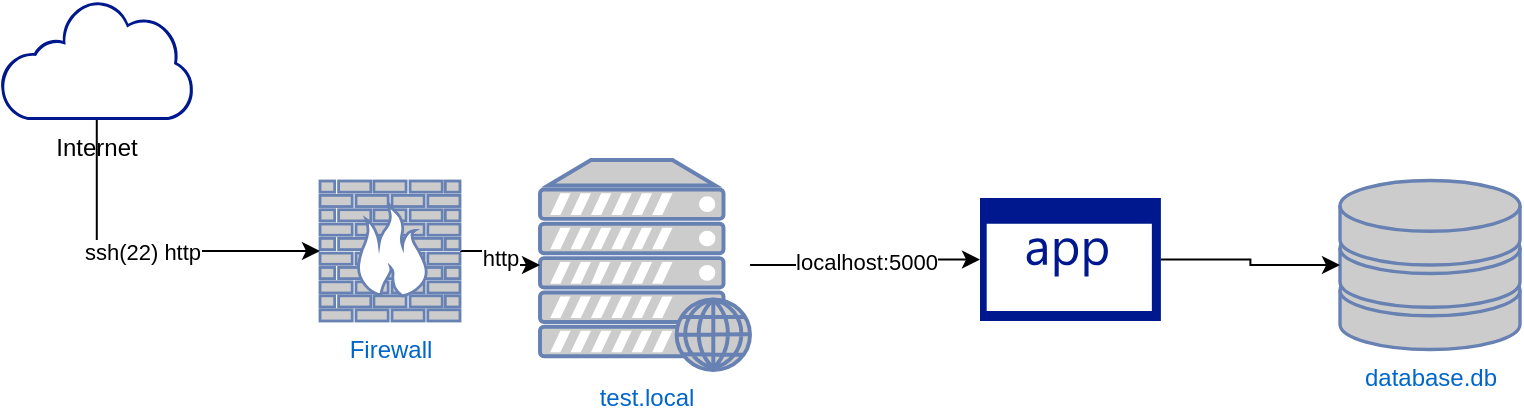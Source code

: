 <mxfile version="28.2.3">
  <diagram name="Страница — 1" id="cgKBQznsk8lHFN41CZHd">
    <mxGraphModel dx="1042" dy="527" grid="1" gridSize="10" guides="1" tooltips="1" connect="1" arrows="1" fold="1" page="1" pageScale="1" pageWidth="827" pageHeight="1169" math="0" shadow="0">
      <root>
        <mxCell id="0" />
        <mxCell id="1" parent="0" />
        <mxCell id="moqrvu-MsYkRPPKZeSAe-3" value="database.db" style="fontColor=#0066CC;verticalAlign=top;verticalLabelPosition=bottom;labelPosition=center;align=center;html=1;outlineConnect=0;fillColor=#CCCCCC;strokeColor=#6881B3;gradientColor=none;gradientDirection=north;strokeWidth=2;shape=mxgraph.networks.storage;" vertex="1" parent="1">
          <mxGeometry x="700" y="200.25" width="90" height="84.5" as="geometry" />
        </mxCell>
        <mxCell id="moqrvu-MsYkRPPKZeSAe-7" value="test.local" style="fontColor=#0066CC;verticalAlign=top;verticalLabelPosition=bottom;labelPosition=center;align=center;html=1;outlineConnect=0;fillColor=#CCCCCC;strokeColor=#6881B3;gradientColor=none;gradientDirection=north;strokeWidth=2;shape=mxgraph.networks.web_server;" vertex="1" parent="1">
          <mxGeometry x="300" y="190" width="105" height="105" as="geometry" />
        </mxCell>
        <mxCell id="moqrvu-MsYkRPPKZeSAe-13" value="http" style="edgeStyle=orthogonalEdgeStyle;rounded=0;orthogonalLoop=1;jettySize=auto;html=1;" edge="1" parent="1" source="moqrvu-MsYkRPPKZeSAe-8" target="moqrvu-MsYkRPPKZeSAe-7">
          <mxGeometry relative="1" as="geometry" />
        </mxCell>
        <mxCell id="moqrvu-MsYkRPPKZeSAe-8" value="Firewall" style="fontColor=#0066CC;verticalAlign=top;verticalLabelPosition=bottom;labelPosition=center;align=center;html=1;outlineConnect=0;fillColor=#CCCCCC;strokeColor=#6881B3;gradientColor=none;gradientDirection=north;strokeWidth=2;shape=mxgraph.networks.firewall;" vertex="1" parent="1">
          <mxGeometry x="190" y="200.5" width="70" height="70" as="geometry" />
        </mxCell>
        <mxCell id="moqrvu-MsYkRPPKZeSAe-15" value="" style="edgeStyle=orthogonalEdgeStyle;rounded=0;orthogonalLoop=1;jettySize=auto;html=1;" edge="1" parent="1" source="moqrvu-MsYkRPPKZeSAe-10" target="moqrvu-MsYkRPPKZeSAe-3">
          <mxGeometry relative="1" as="geometry" />
        </mxCell>
        <mxCell id="moqrvu-MsYkRPPKZeSAe-10" value="" style="sketch=0;aspect=fixed;pointerEvents=1;shadow=0;dashed=0;html=1;strokeColor=none;labelPosition=center;verticalLabelPosition=bottom;verticalAlign=top;align=center;fillColor=#00188D;shape=mxgraph.mscae.enterprise.application" vertex="1" parent="1">
          <mxGeometry x="520" y="209" width="90.44" height="61.5" as="geometry" />
        </mxCell>
        <mxCell id="moqrvu-MsYkRPPKZeSAe-12" value="ssh(22) http" style="edgeStyle=orthogonalEdgeStyle;rounded=0;orthogonalLoop=1;jettySize=auto;html=1;exitX=0.5;exitY=1;exitDx=0;exitDy=0;exitPerimeter=0;entryX=0;entryY=0.5;entryDx=0;entryDy=0;entryPerimeter=0;" edge="1" parent="1" source="moqrvu-MsYkRPPKZeSAe-11" target="moqrvu-MsYkRPPKZeSAe-8">
          <mxGeometry relative="1" as="geometry">
            <mxPoint x="80" y="200" as="targetPoint" />
          </mxGeometry>
        </mxCell>
        <mxCell id="moqrvu-MsYkRPPKZeSAe-11" value="Internet" style="sketch=0;aspect=fixed;pointerEvents=1;shadow=0;dashed=0;html=1;strokeColor=none;labelPosition=center;verticalLabelPosition=bottom;verticalAlign=top;align=center;fillColor=#00188D;shape=mxgraph.mscae.enterprise.internet_hollow" vertex="1" parent="1">
          <mxGeometry x="30" y="110" width="96.77" height="60" as="geometry" />
        </mxCell>
        <mxCell id="moqrvu-MsYkRPPKZeSAe-14" value="localhost:5000" style="edgeStyle=orthogonalEdgeStyle;rounded=0;orthogonalLoop=1;jettySize=auto;html=1;entryX=0;entryY=0.5;entryDx=0;entryDy=0;entryPerimeter=0;" edge="1" parent="1" source="moqrvu-MsYkRPPKZeSAe-7" target="moqrvu-MsYkRPPKZeSAe-10">
          <mxGeometry relative="1" as="geometry" />
        </mxCell>
      </root>
    </mxGraphModel>
  </diagram>
</mxfile>
